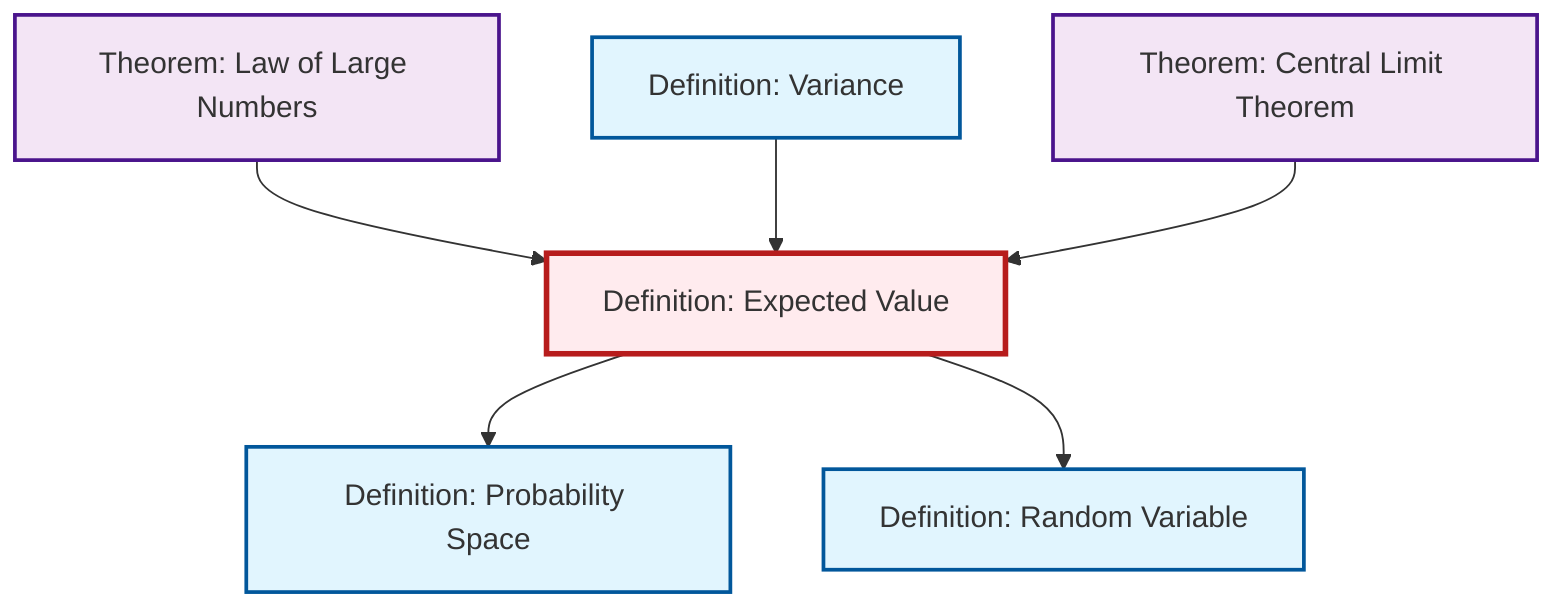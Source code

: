graph TD
    classDef definition fill:#e1f5fe,stroke:#01579b,stroke-width:2px
    classDef theorem fill:#f3e5f5,stroke:#4a148c,stroke-width:2px
    classDef axiom fill:#fff3e0,stroke:#e65100,stroke-width:2px
    classDef example fill:#e8f5e9,stroke:#1b5e20,stroke-width:2px
    classDef current fill:#ffebee,stroke:#b71c1c,stroke-width:3px
    def-expectation["Definition: Expected Value"]:::definition
    thm-central-limit["Theorem: Central Limit Theorem"]:::theorem
    def-random-variable["Definition: Random Variable"]:::definition
    thm-law-of-large-numbers["Theorem: Law of Large Numbers"]:::theorem
    def-probability-space["Definition: Probability Space"]:::definition
    def-variance["Definition: Variance"]:::definition
    thm-law-of-large-numbers --> def-expectation
    def-variance --> def-expectation
    def-expectation --> def-probability-space
    def-expectation --> def-random-variable
    thm-central-limit --> def-expectation
    class def-expectation current